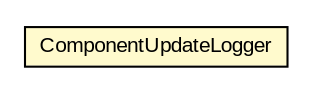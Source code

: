 #!/usr/local/bin/dot
#
# Class diagram 
# Generated by UMLGraph version 5.3 (http://www.umlgraph.org/)
#

digraph G {
	edge [fontname="arial",fontsize=10,labelfontname="arial",labelfontsize=10];
	node [fontname="arial",fontsize=10,shape=plaintext];
	nodesep=0.25;
	ranksep=0.5;
	// context.arch.logging.ComponentUpdateLogger
	c127488 [label=<<table title="context.arch.logging.ComponentUpdateLogger" border="0" cellborder="1" cellspacing="0" cellpadding="2" port="p" bgcolor="lemonChiffon" href="./ComponentUpdateLogger.html">
		<tr><td><table border="0" cellspacing="0" cellpadding="1">
<tr><td align="center" balign="center"> ComponentUpdateLogger </td></tr>
		</table></td></tr>
		</table>>, fontname="arial", fontcolor="black", fontsize=10.0];
}


